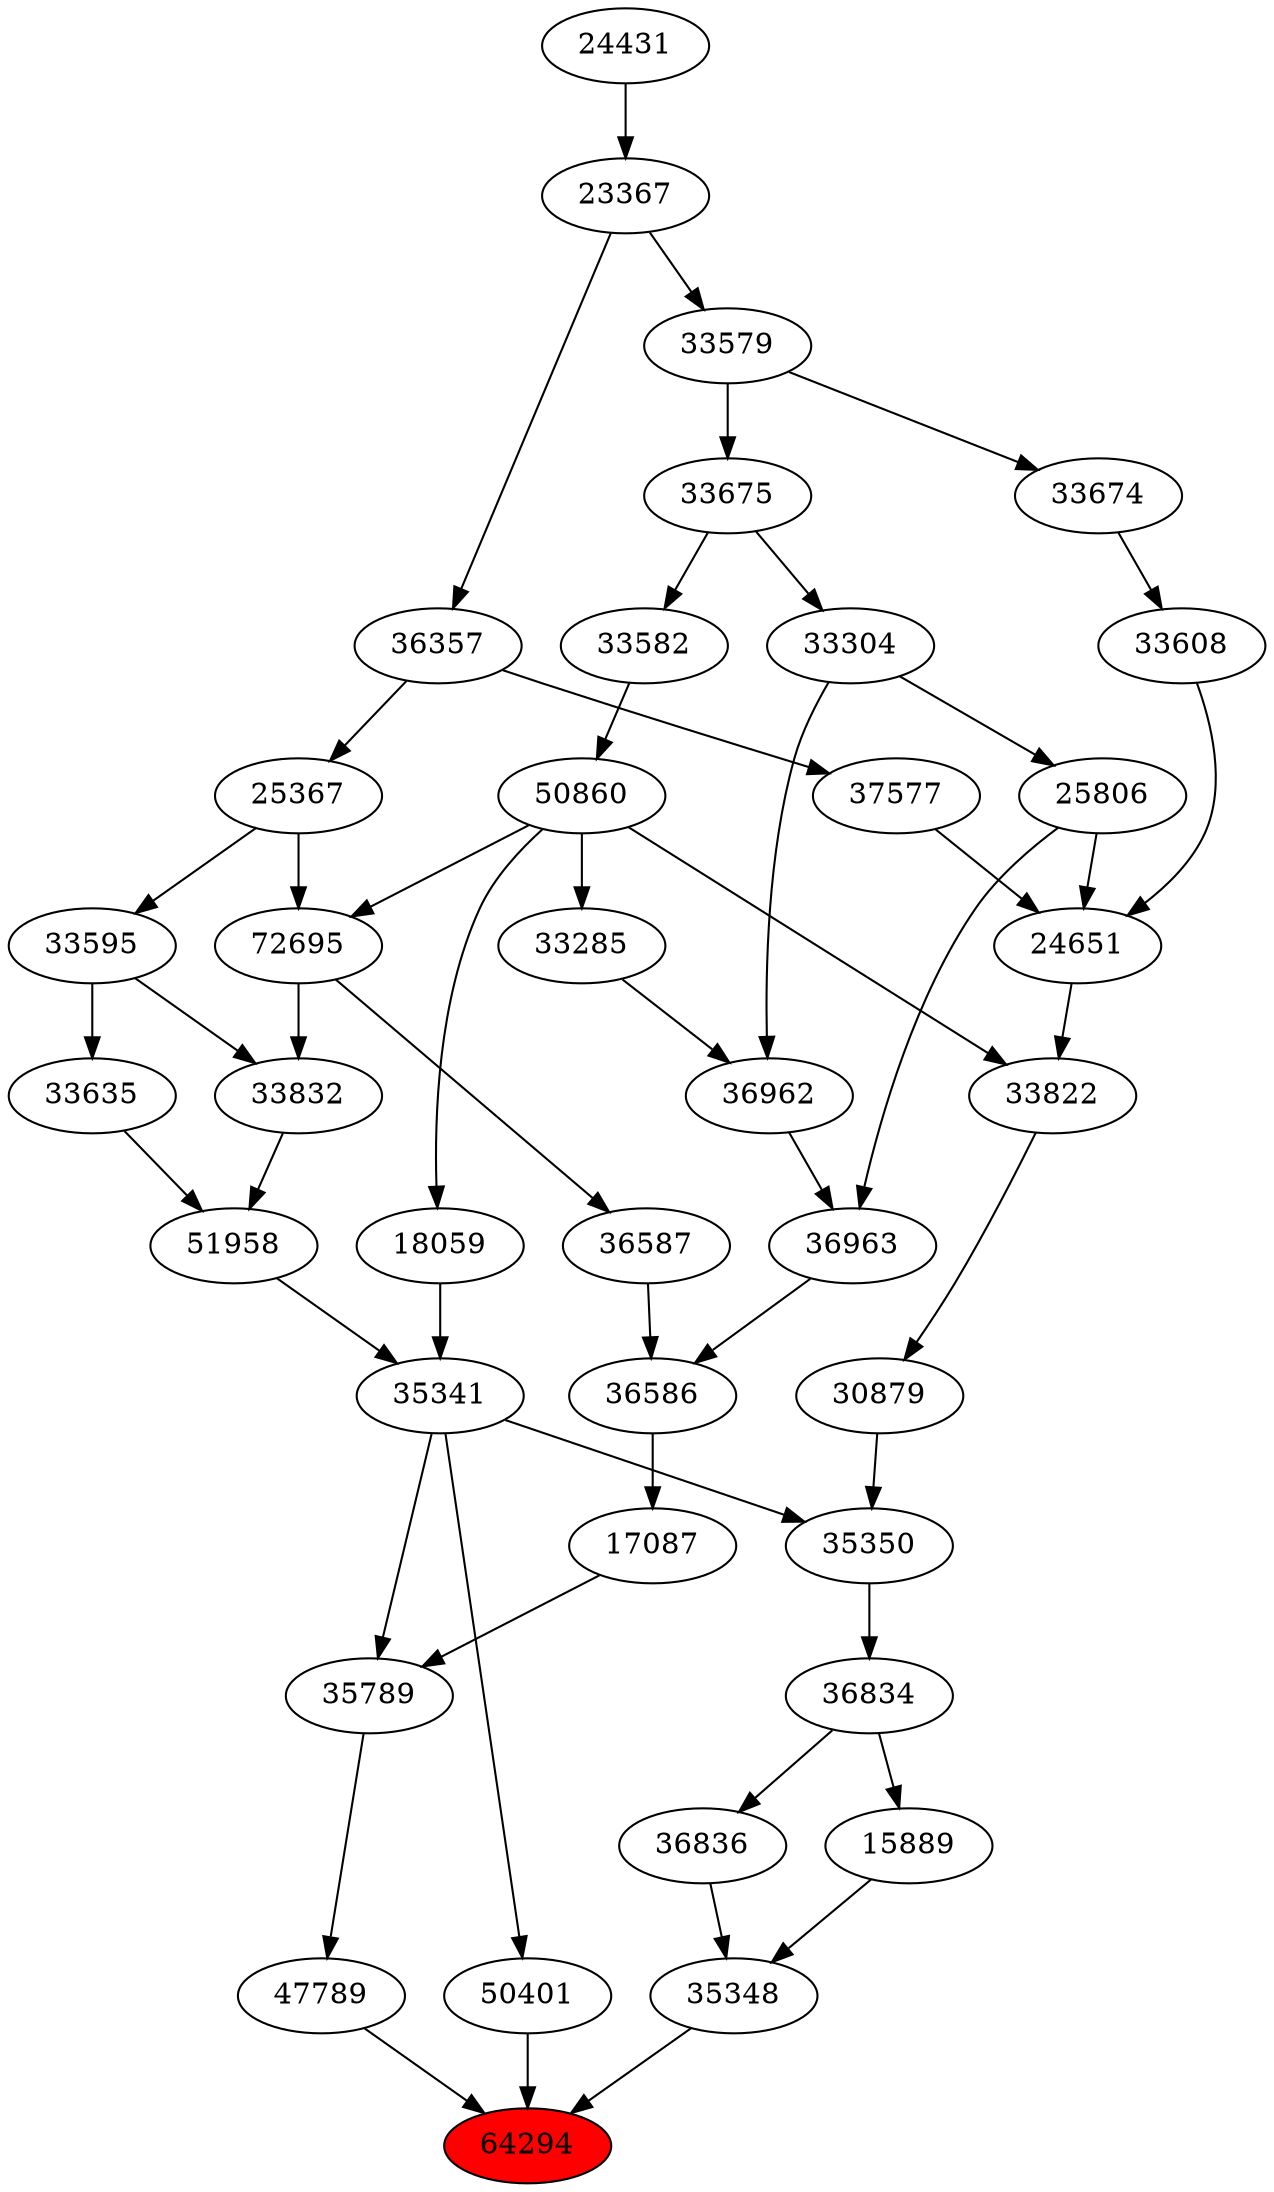 strict digraph{ 
64294 [label="64294" fillcolor=red style=filled]
35348 -> 64294
50401 -> 64294
47789 -> 64294
35348 [label="35348"]
15889 -> 35348
36836 -> 35348
50401 [label="50401"]
35341 -> 50401
47789 [label="47789"]
35789 -> 47789
15889 [label="15889"]
36834 -> 15889
36836 [label="36836"]
36834 -> 36836
35341 [label="35341"]
51958 -> 35341
18059 -> 35341
35789 [label="35789"]
17087 -> 35789
35341 -> 35789
36834 [label="36834"]
35350 -> 36834
51958 [label="51958"]
33832 -> 51958
33635 -> 51958
18059 [label="18059"]
50860 -> 18059
17087 [label="17087"]
36586 -> 17087
35350 [label="35350"]
30879 -> 35350
35341 -> 35350
33832 [label="33832"]
72695 -> 33832
33595 -> 33832
33635 [label="33635"]
33595 -> 33635
50860 [label="50860"]
33582 -> 50860
36586 [label="36586"]
36587 -> 36586
36963 -> 36586
30879 [label="30879"]
33822 -> 30879
72695 [label="72695"]
50860 -> 72695
25367 -> 72695
33595 [label="33595"]
25367 -> 33595
33582 [label="33582"]
33675 -> 33582
36587 [label="36587"]
72695 -> 36587
36963 [label="36963"]
36962 -> 36963
25806 -> 36963
33822 [label="33822"]
24651 -> 33822
50860 -> 33822
25367 [label="25367"]
36357 -> 25367
33675 [label="33675"]
33579 -> 33675
36962 [label="36962"]
33285 -> 36962
33304 -> 36962
25806 [label="25806"]
33304 -> 25806
24651 [label="24651"]
25806 -> 24651
33608 -> 24651
37577 -> 24651
36357 [label="36357"]
23367 -> 36357
33579 [label="33579"]
23367 -> 33579
33285 [label="33285"]
50860 -> 33285
33304 [label="33304"]
33675 -> 33304
33608 [label="33608"]
33674 -> 33608
37577 [label="37577"]
36357 -> 37577
23367 [label="23367"]
24431 -> 23367
33674 [label="33674"]
33579 -> 33674
24431 [label="24431"]
}